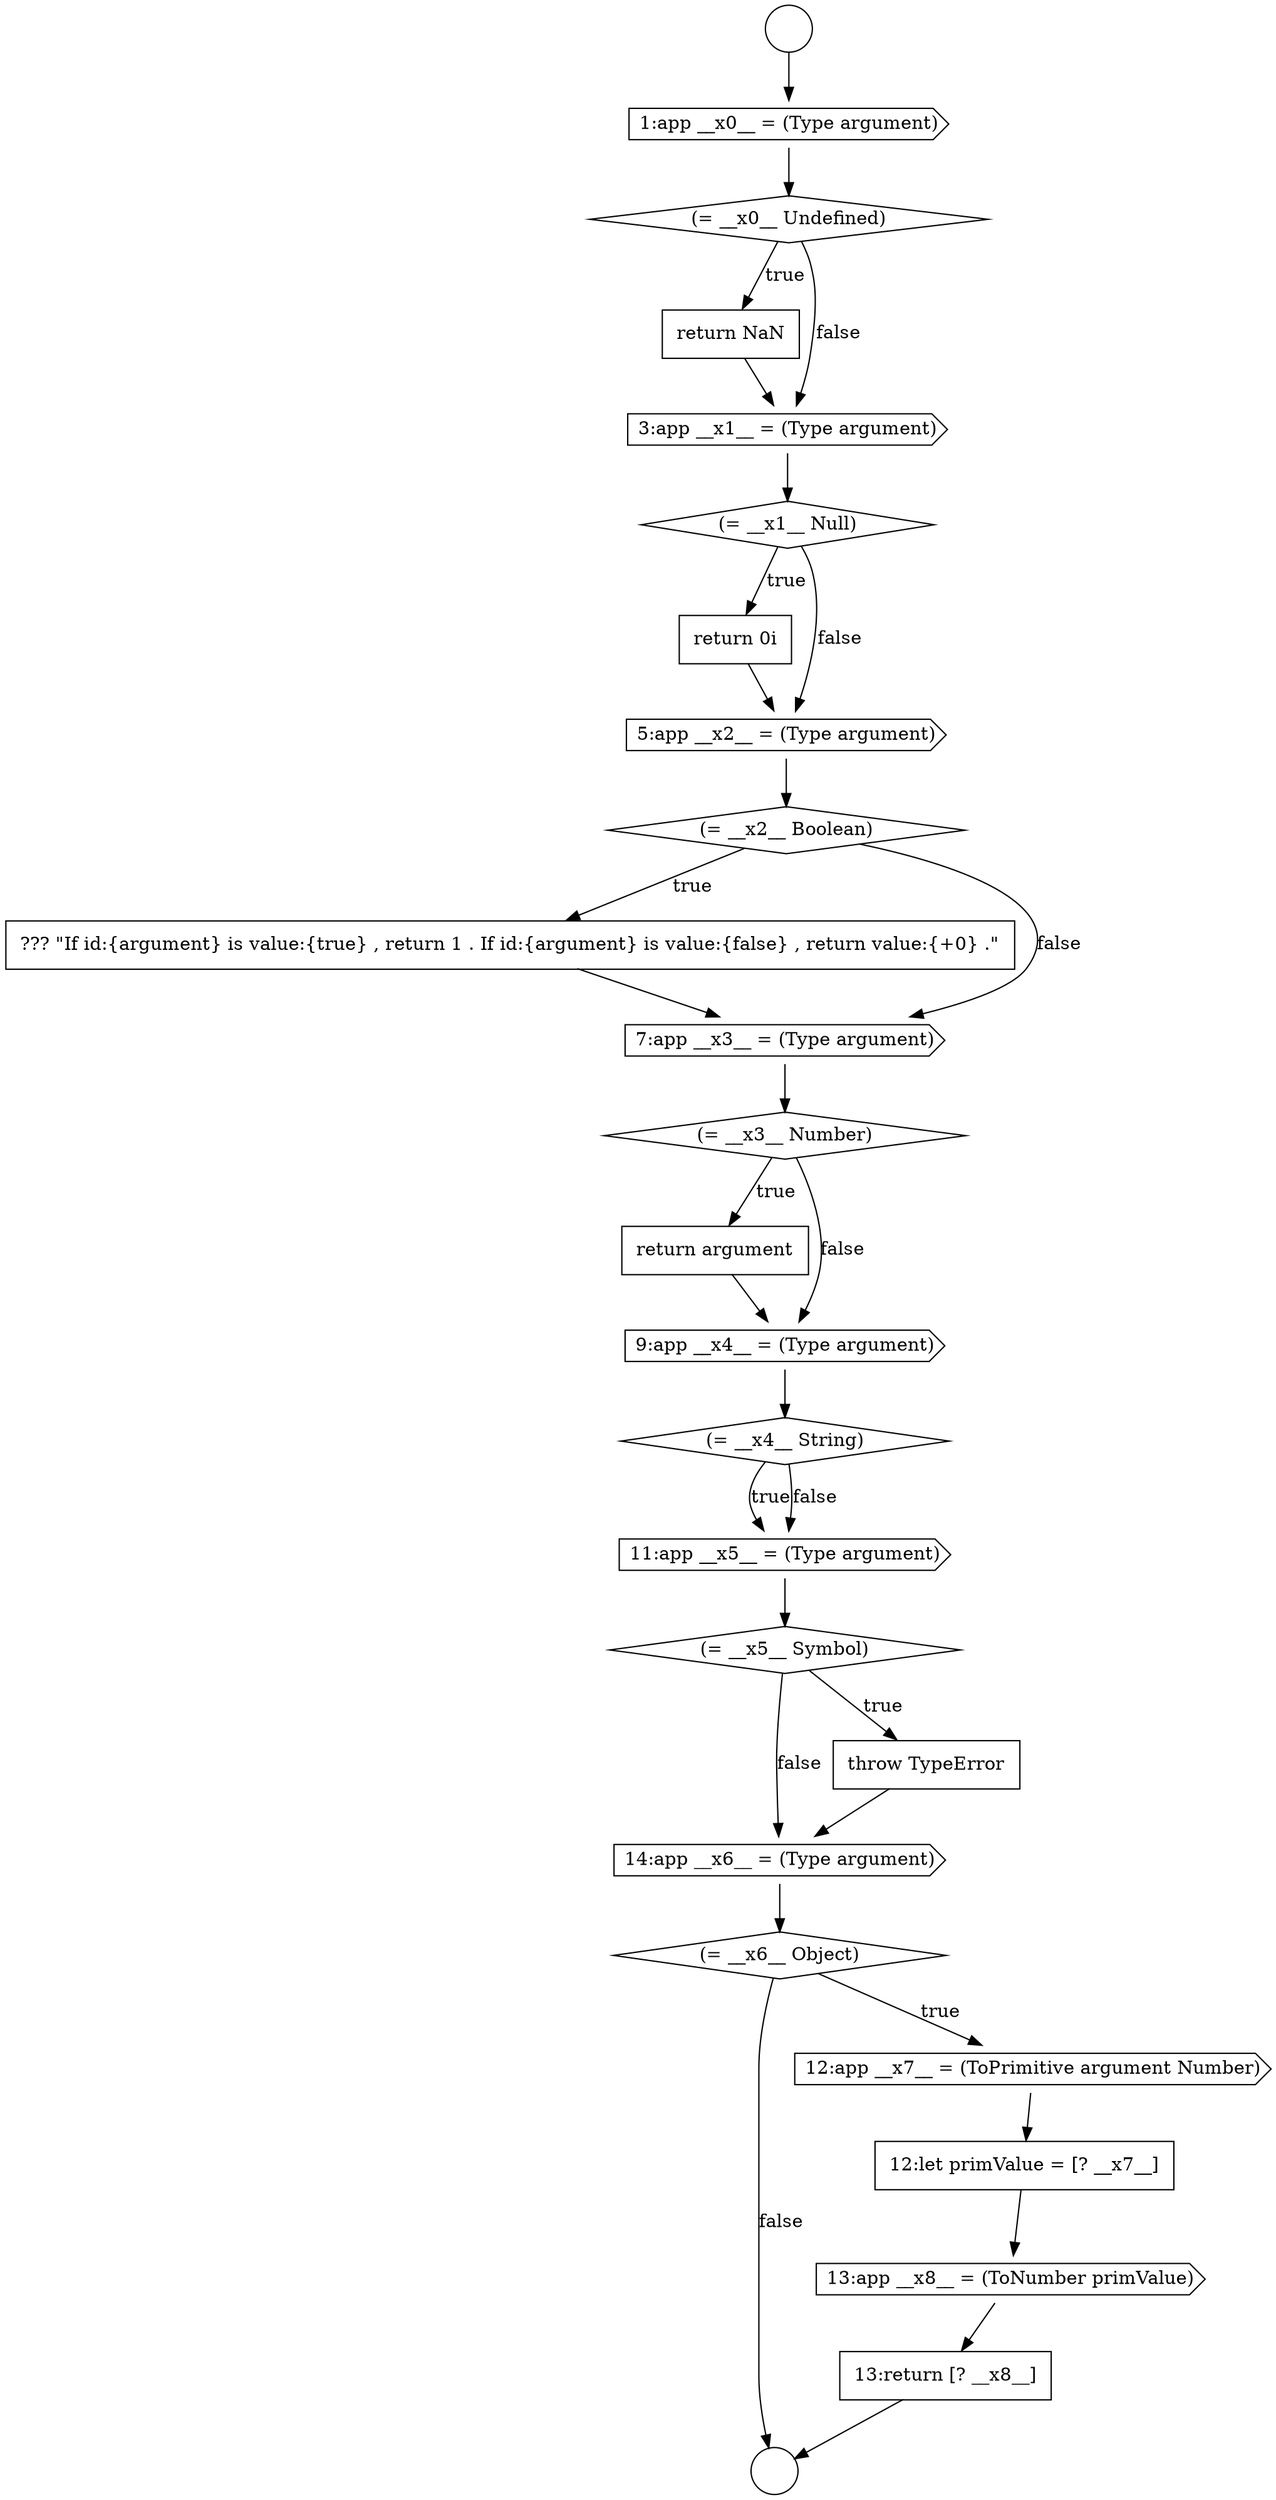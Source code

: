 digraph {
  node19804 [shape=none, margin=0, label=<<font color="black">
    <table border="0" cellborder="1" cellspacing="0" cellpadding="10">
      <tr><td align="left">13:return [? __x8__]</td></tr>
    </table>
  </font>> color="black" fillcolor="white" style=filled]
  node19787 [shape=none, margin=0, label=<<font color="black">
    <table border="0" cellborder="1" cellspacing="0" cellpadding="10">
      <tr><td align="left">return 0i</td></tr>
    </table>
  </font>> color="black" fillcolor="white" style=filled]
  node19799 [shape=cds, label=<<font color="black">14:app __x6__ = (Type argument)</font>> color="black" fillcolor="white" style=filled]
  node19781 [shape=circle label=" " color="black" fillcolor="white" style=filled]
  node19803 [shape=cds, label=<<font color="black">13:app __x8__ = (ToNumber primValue)</font>> color="black" fillcolor="white" style=filled]
  node19800 [shape=diamond, label=<<font color="black">(= __x6__ Object)</font>> color="black" fillcolor="white" style=filled]
  node19796 [shape=cds, label=<<font color="black">11:app __x5__ = (Type argument)</font>> color="black" fillcolor="white" style=filled]
  node19790 [shape=none, margin=0, label=<<font color="black">
    <table border="0" cellborder="1" cellspacing="0" cellpadding="10">
      <tr><td align="left">??? &quot;If id:{argument} is value:{true} , return 1 . If id:{argument} is value:{false} , return value:{+0} .&quot;</td></tr>
    </table>
  </font>> color="black" fillcolor="white" style=filled]
  node19784 [shape=none, margin=0, label=<<font color="black">
    <table border="0" cellborder="1" cellspacing="0" cellpadding="10">
      <tr><td align="left">return NaN</td></tr>
    </table>
  </font>> color="black" fillcolor="white" style=filled]
  node19789 [shape=diamond, label=<<font color="black">(= __x2__ Boolean)</font>> color="black" fillcolor="white" style=filled]
  node19793 [shape=none, margin=0, label=<<font color="black">
    <table border="0" cellborder="1" cellspacing="0" cellpadding="10">
      <tr><td align="left">return argument</td></tr>
    </table>
  </font>> color="black" fillcolor="white" style=filled]
  node19798 [shape=none, margin=0, label=<<font color="black">
    <table border="0" cellborder="1" cellspacing="0" cellpadding="10">
      <tr><td align="left">throw TypeError</td></tr>
    </table>
  </font>> color="black" fillcolor="white" style=filled]
  node19801 [shape=cds, label=<<font color="black">12:app __x7__ = (ToPrimitive argument Number)</font>> color="black" fillcolor="white" style=filled]
  node19792 [shape=diamond, label=<<font color="black">(= __x3__ Number)</font>> color="black" fillcolor="white" style=filled]
  node19794 [shape=cds, label=<<font color="black">9:app __x4__ = (Type argument)</font>> color="black" fillcolor="white" style=filled]
  node19795 [shape=diamond, label=<<font color="black">(= __x4__ String)</font>> color="black" fillcolor="white" style=filled]
  node19780 [shape=circle label=" " color="black" fillcolor="white" style=filled]
  node19786 [shape=diamond, label=<<font color="black">(= __x1__ Null)</font>> color="black" fillcolor="white" style=filled]
  node19783 [shape=diamond, label=<<font color="black">(= __x0__ Undefined)</font>> color="black" fillcolor="white" style=filled]
  node19797 [shape=diamond, label=<<font color="black">(= __x5__ Symbol)</font>> color="black" fillcolor="white" style=filled]
  node19782 [shape=cds, label=<<font color="black">1:app __x0__ = (Type argument)</font>> color="black" fillcolor="white" style=filled]
  node19785 [shape=cds, label=<<font color="black">3:app __x1__ = (Type argument)</font>> color="black" fillcolor="white" style=filled]
  node19802 [shape=none, margin=0, label=<<font color="black">
    <table border="0" cellborder="1" cellspacing="0" cellpadding="10">
      <tr><td align="left">12:let primValue = [? __x7__]</td></tr>
    </table>
  </font>> color="black" fillcolor="white" style=filled]
  node19788 [shape=cds, label=<<font color="black">5:app __x2__ = (Type argument)</font>> color="black" fillcolor="white" style=filled]
  node19791 [shape=cds, label=<<font color="black">7:app __x3__ = (Type argument)</font>> color="black" fillcolor="white" style=filled]
  node19790 -> node19791 [ color="black"]
  node19792 -> node19793 [label=<<font color="black">true</font>> color="black"]
  node19792 -> node19794 [label=<<font color="black">false</font>> color="black"]
  node19787 -> node19788 [ color="black"]
  node19804 -> node19781 [ color="black"]
  node19782 -> node19783 [ color="black"]
  node19786 -> node19787 [label=<<font color="black">true</font>> color="black"]
  node19786 -> node19788 [label=<<font color="black">false</font>> color="black"]
  node19795 -> node19796 [label=<<font color="black">true</font>> color="black"]
  node19795 -> node19796 [label=<<font color="black">false</font>> color="black"]
  node19784 -> node19785 [ color="black"]
  node19794 -> node19795 [ color="black"]
  node19785 -> node19786 [ color="black"]
  node19797 -> node19798 [label=<<font color="black">true</font>> color="black"]
  node19797 -> node19799 [label=<<font color="black">false</font>> color="black"]
  node19788 -> node19789 [ color="black"]
  node19798 -> node19799 [ color="black"]
  node19800 -> node19801 [label=<<font color="black">true</font>> color="black"]
  node19800 -> node19781 [label=<<font color="black">false</font>> color="black"]
  node19780 -> node19782 [ color="black"]
  node19803 -> node19804 [ color="black"]
  node19793 -> node19794 [ color="black"]
  node19791 -> node19792 [ color="black"]
  node19796 -> node19797 [ color="black"]
  node19783 -> node19784 [label=<<font color="black">true</font>> color="black"]
  node19783 -> node19785 [label=<<font color="black">false</font>> color="black"]
  node19799 -> node19800 [ color="black"]
  node19801 -> node19802 [ color="black"]
  node19802 -> node19803 [ color="black"]
  node19789 -> node19790 [label=<<font color="black">true</font>> color="black"]
  node19789 -> node19791 [label=<<font color="black">false</font>> color="black"]
}
